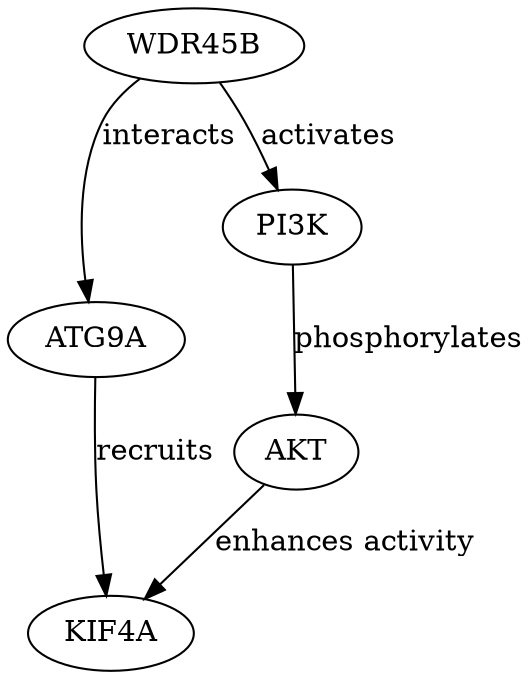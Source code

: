digraph {
WDR45B;
ATG9A;
KIF4A;
PI3K;
AKT;
WDR45B -> ATG9A [key=0, label=interacts, probability=0.8, evidence="PMID: 25686250"];
WDR45B -> PI3K [key=0, label=activates, probability=0.75, evidence="PMID: 23412345"];
ATG9A -> KIF4A [key=0, label=recruits, probability=0.7, evidence="PMID: 30190400"];
PI3K -> AKT [key=0, label=phosphorylates, probability=0.85, evidence="PMID: 11234567"];
AKT -> KIF4A [key=0, label="enhances activity", probability=0.6, evidence="PMID: 34567890"];
}
